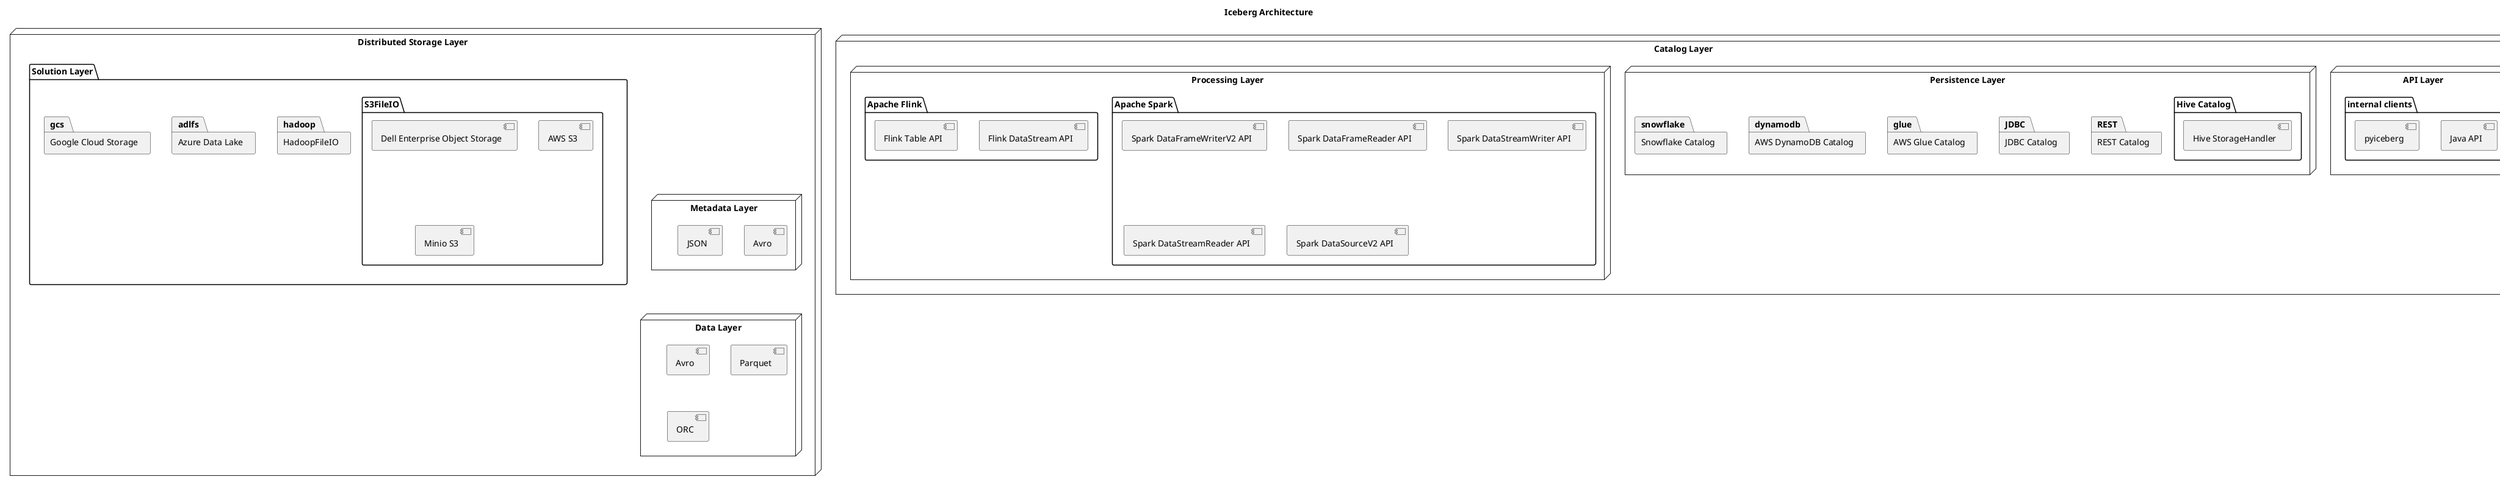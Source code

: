 @startuml
skinparam monochrome true
skinparam componentStyle uml2


title Iceberg Architecture

top to bottom direction

node "Distributed Storage Layer" as storage {

    top to bottom direction
    package "Solution Layer" as solution {
        package "HadoopFileIO" as hadoop {
        }

        package "S3FileIO" as s3 {
            component "Dell Enterprise Object Storage" as dell
            component "AWS S3" as awss3
            component "Minio S3" as minios3
        }

        package "Azure Data Lake" as adlfs {
        }

        package "Google Cloud Storage" as gcs {
        }
    }
    node "Data Layer"  as data {
        component [Avro]
        component [Parquet]
        component [ORC]
    }

    node "Metadata Layer" as metadata {
        component [Avro] as avro
        component [JSON]
    }
    solution -[hidden]-> metadata
    metadata -[hidden]-> data
}

node "Catalog Layer" as catalog {
    left to right direction
    node "API Layer" as api {
        top to bottom direction
        package "internal clients" as clients {
            component [Java API] as java
            component [pyiceberg] as python
        }
    }
    node "Persistence Layer" as persistence {
        top to bottom direction
        package "REST Catalog" as REST {
        }
        package "JDBC Catalog" as JDBC {
        }
        package "Hive Catalog" as hive {
        }
        package "Spark Catalog" as hive {
        }
        package "AWS Glue Catalog" as glue {
        }
        package "AWS DynamoDB Catalog" as dynamodb {
        }
        package "Snowflake Catalog" as snowflake {
        }
    }
    node "Processing Layer" as processing {
        top to bottom direction
        package "Apache Spark" as spark {
            component [Spark DataFrameWriterV2 API]
            component [Spark DataFrameReader API]
            component [Spark DataStreamWriter API]
            component [Spark DataStreamReader API]
            component [Spark DataSourceV2 API]
        }
        package "Apache Flink" as flink {
            component [Flink DataStream API]
            component [Flink Table API]
        }
        package "Apache Hive" as hive {
            component [Hive StorageHandler]
        }
    }
}


@enduml
